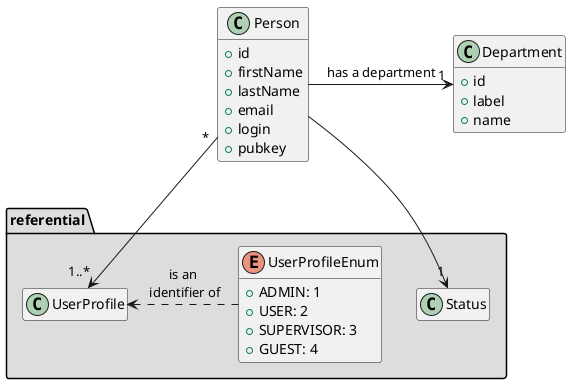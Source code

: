 @startuml
hide empty members


class Person {
 +id
 +firstName
 +lastName
 +email
 +login
 +pubkey
}

class Department{
 +id
 +label
 +name
}

Person -right-> "1" Department: "has a department"

package "referential" #DDDDDD {
    class Status
    class UserProfile

    enum UserProfileEnum {
        +ADMIN: 1
        +USER: 2
        +SUPERVISOR: 3
        +GUEST: 4
    }

    Person --> "1" Status
    Person "*" --> "1..*" UserProfile
    UserProfileEnum .left.> UserProfile: "is an\n identifier of"
}

@enduml
